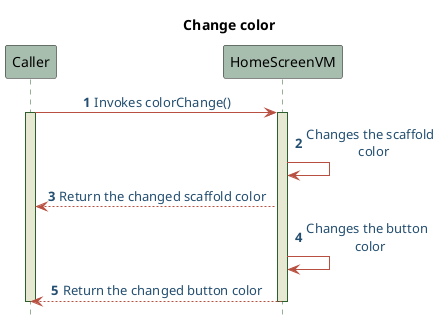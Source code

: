 @startuml HomeScreenVM Sequence

skinparam sequence{
    ParticipantBackgroundColor #A7BEAE
    LifeLineBackgroundColor #E7E8D1
    LifeLineBorderColor #2C5F2D
    ActorBackgroundColor #FC766AFF
    ActorBorderColor #FC766AFF
    ArrowColor #B85042
    ArrowFontColor #234E70

}
skinparam SequenceMessageAlignment center


title Change color
autonumber
hide footbox
Caller -> HomeScreenVM: Invokes colorChange()
activate Caller
activate HomeScreenVM
HomeScreenVM -> HomeScreenVM: Changes the scaffold \n color
HomeScreenVM --> Caller: Return the changed scaffold color
HomeScreenVM -> HomeScreenVM: Changes the button \n color
HomeScreenVM --> Caller: Return the changed button color
deactivate HomeScreenVM
deactivate Caller

@enduml

